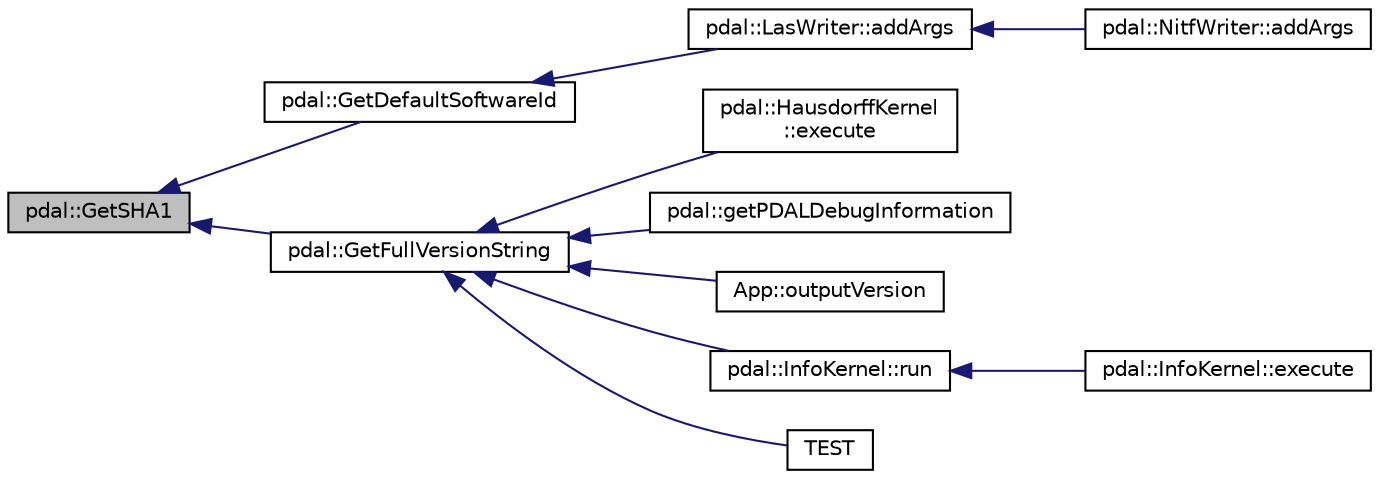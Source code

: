 digraph "pdal::GetSHA1"
{
  edge [fontname="Helvetica",fontsize="10",labelfontname="Helvetica",labelfontsize="10"];
  node [fontname="Helvetica",fontsize="10",shape=record];
  rankdir="LR";
  Node1 [label="pdal::GetSHA1",height=0.2,width=0.4,color="black", fillcolor="grey75", style="filled", fontcolor="black"];
  Node1 -> Node2 [dir="back",color="midnightblue",fontsize="10",style="solid",fontname="Helvetica"];
  Node2 [label="pdal::GetDefaultSoftwareId",height=0.2,width=0.4,color="black", fillcolor="white", style="filled",URL="$namespacepdal.html#aaca316a45d6db7f2f9296443a089c8f7"];
  Node2 -> Node3 [dir="back",color="midnightblue",fontsize="10",style="solid",fontname="Helvetica"];
  Node3 [label="pdal::LasWriter::addArgs",height=0.2,width=0.4,color="black", fillcolor="white", style="filled",URL="$classpdal_1_1LasWriter.html#accb15beb5adfeda7fd1cba87b24cf5ff"];
  Node3 -> Node4 [dir="back",color="midnightblue",fontsize="10",style="solid",fontname="Helvetica"];
  Node4 [label="pdal::NitfWriter::addArgs",height=0.2,width=0.4,color="black", fillcolor="white", style="filled",URL="$classpdal_1_1NitfWriter.html#af297f1d7cd0a296eab12d8019ef0930c"];
  Node1 -> Node5 [dir="back",color="midnightblue",fontsize="10",style="solid",fontname="Helvetica"];
  Node5 [label="pdal::GetFullVersionString",height=0.2,width=0.4,color="black", fillcolor="white", style="filled",URL="$namespacepdal.html#ad4bde4114c543217fa4cd7cd2adb3619",tooltip="Tell the user a bit about PDAL&#39;s compilation. "];
  Node5 -> Node6 [dir="back",color="midnightblue",fontsize="10",style="solid",fontname="Helvetica"];
  Node6 [label="pdal::HausdorffKernel\l::execute",height=0.2,width=0.4,color="black", fillcolor="white", style="filled",URL="$classpdal_1_1HausdorffKernel.html#aa4dd1ae4a7a4e7a4fa22feeb41245d41"];
  Node5 -> Node7 [dir="back",color="midnightblue",fontsize="10",style="solid",fontname="Helvetica"];
  Node7 [label="pdal::getPDALDebugInformation",height=0.2,width=0.4,color="black", fillcolor="white", style="filled",URL="$namespacepdal.html#a94c09f1d24b93adf5d594392a30ecb60"];
  Node5 -> Node8 [dir="back",color="midnightblue",fontsize="10",style="solid",fontname="Helvetica"];
  Node8 [label="App::outputVersion",height=0.2,width=0.4,color="black", fillcolor="white", style="filled",URL="$classApp.html#a524a8757f494b2c1b20a9f5041c44df0"];
  Node5 -> Node9 [dir="back",color="midnightblue",fontsize="10",style="solid",fontname="Helvetica"];
  Node9 [label="pdal::InfoKernel::run",height=0.2,width=0.4,color="black", fillcolor="white", style="filled",URL="$classpdal_1_1InfoKernel.html#a507a4fa6aa98127ddc55bb730bcf6a2f"];
  Node9 -> Node10 [dir="back",color="midnightblue",fontsize="10",style="solid",fontname="Helvetica"];
  Node10 [label="pdal::InfoKernel::execute",height=0.2,width=0.4,color="black", fillcolor="white", style="filled",URL="$classpdal_1_1InfoKernel.html#ac8d3f256fa5d844710b25034f4e22eaa"];
  Node5 -> Node11 [dir="back",color="midnightblue",fontsize="10",style="solid",fontname="Helvetica"];
  Node11 [label="TEST",height=0.2,width=0.4,color="black", fillcolor="white", style="filled",URL="$ConfigTest_8cpp.html#ae1d44d421b65c866877194461e39455b"];
}
